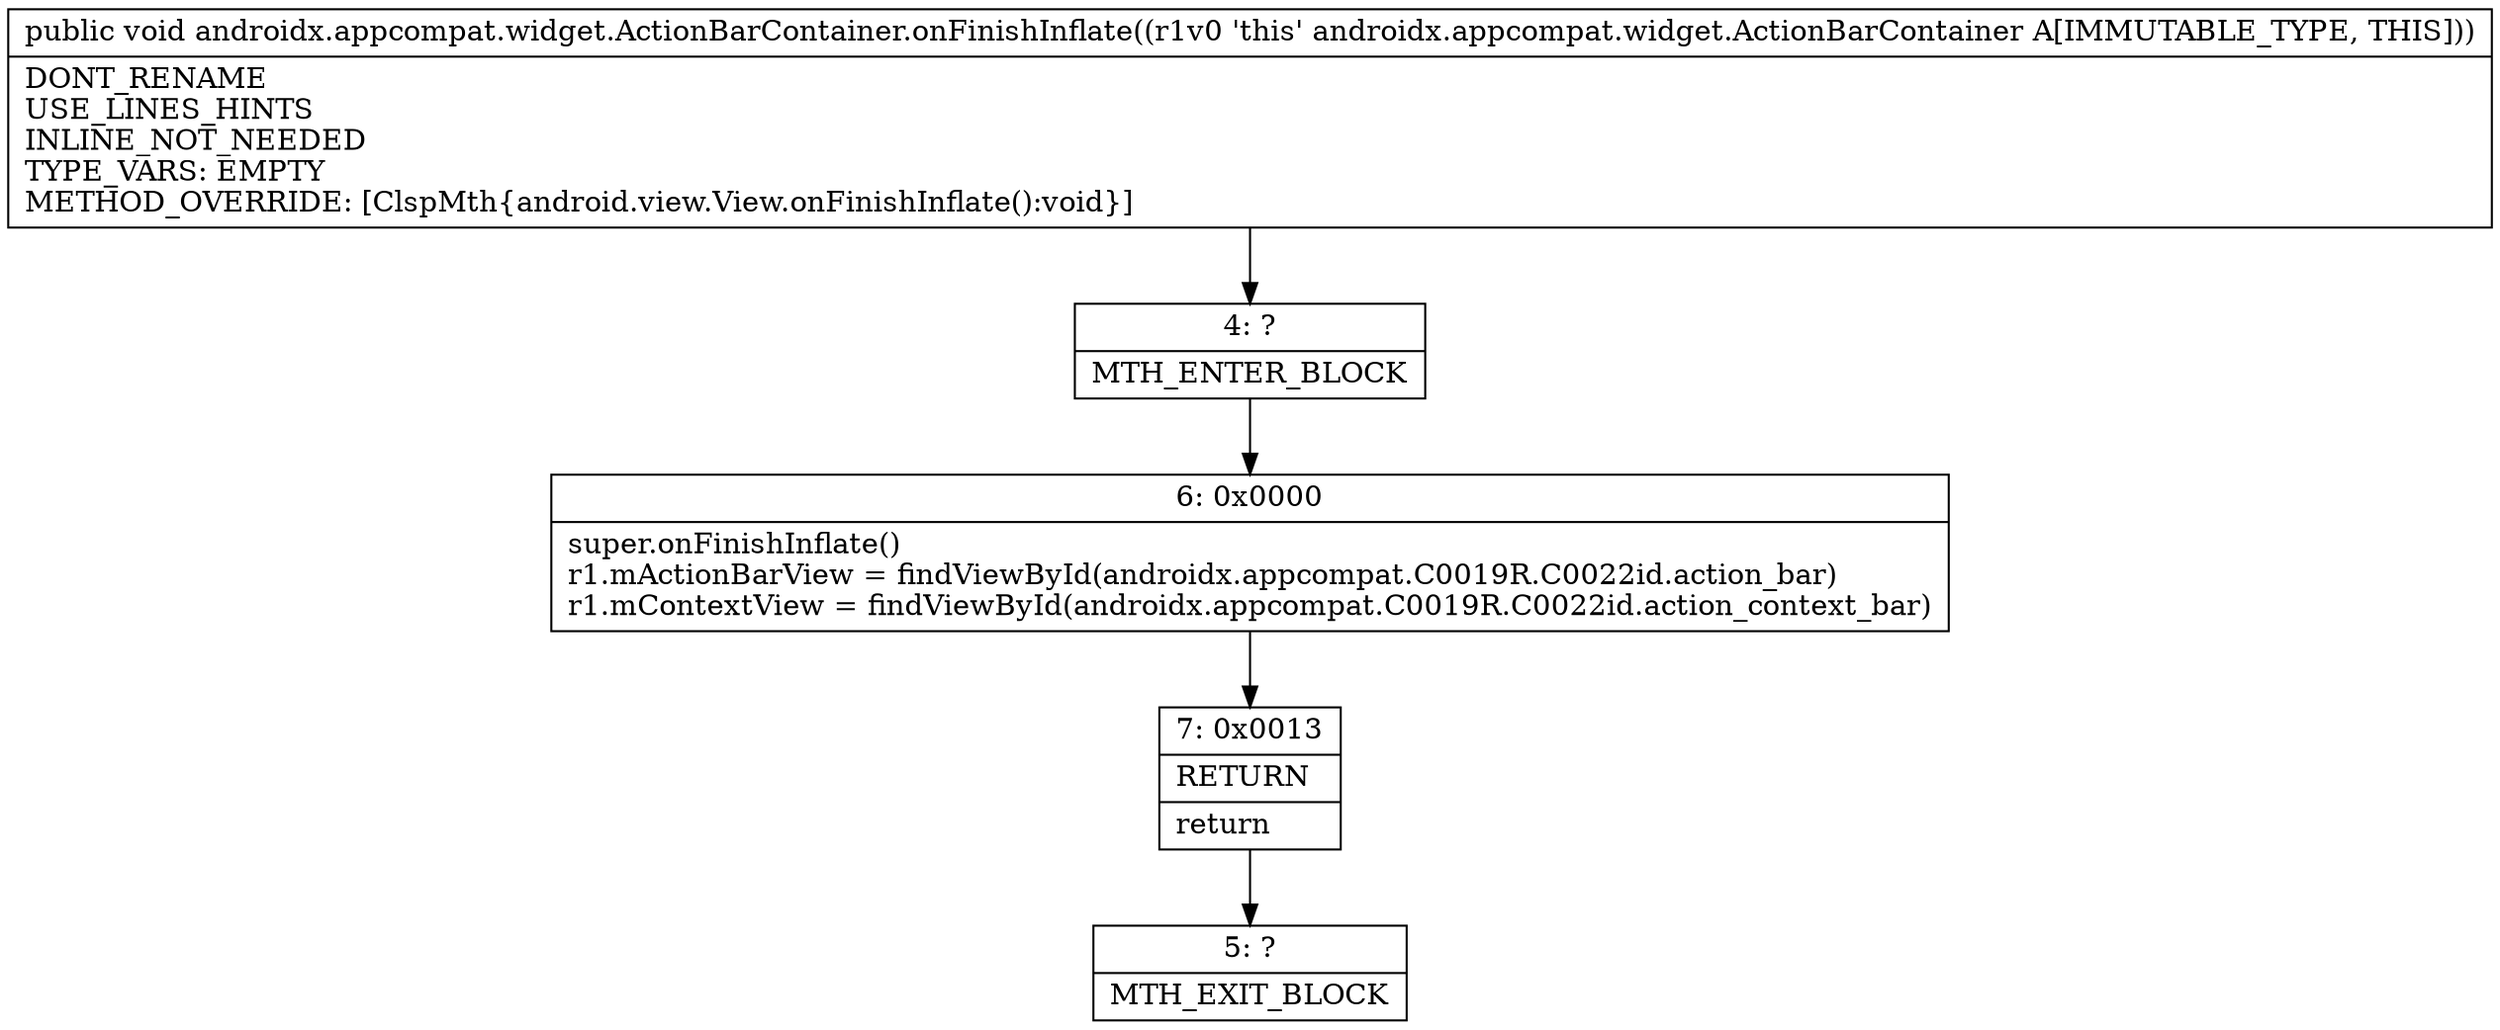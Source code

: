 digraph "CFG forandroidx.appcompat.widget.ActionBarContainer.onFinishInflate()V" {
Node_4 [shape=record,label="{4\:\ ?|MTH_ENTER_BLOCK\l}"];
Node_6 [shape=record,label="{6\:\ 0x0000|super.onFinishInflate()\lr1.mActionBarView = findViewById(androidx.appcompat.C0019R.C0022id.action_bar)\lr1.mContextView = findViewById(androidx.appcompat.C0019R.C0022id.action_context_bar)\l}"];
Node_7 [shape=record,label="{7\:\ 0x0013|RETURN\l|return\l}"];
Node_5 [shape=record,label="{5\:\ ?|MTH_EXIT_BLOCK\l}"];
MethodNode[shape=record,label="{public void androidx.appcompat.widget.ActionBarContainer.onFinishInflate((r1v0 'this' androidx.appcompat.widget.ActionBarContainer A[IMMUTABLE_TYPE, THIS]))  | DONT_RENAME\lUSE_LINES_HINTS\lINLINE_NOT_NEEDED\lTYPE_VARS: EMPTY\lMETHOD_OVERRIDE: [ClspMth\{android.view.View.onFinishInflate():void\}]\l}"];
MethodNode -> Node_4;Node_4 -> Node_6;
Node_6 -> Node_7;
Node_7 -> Node_5;
}

